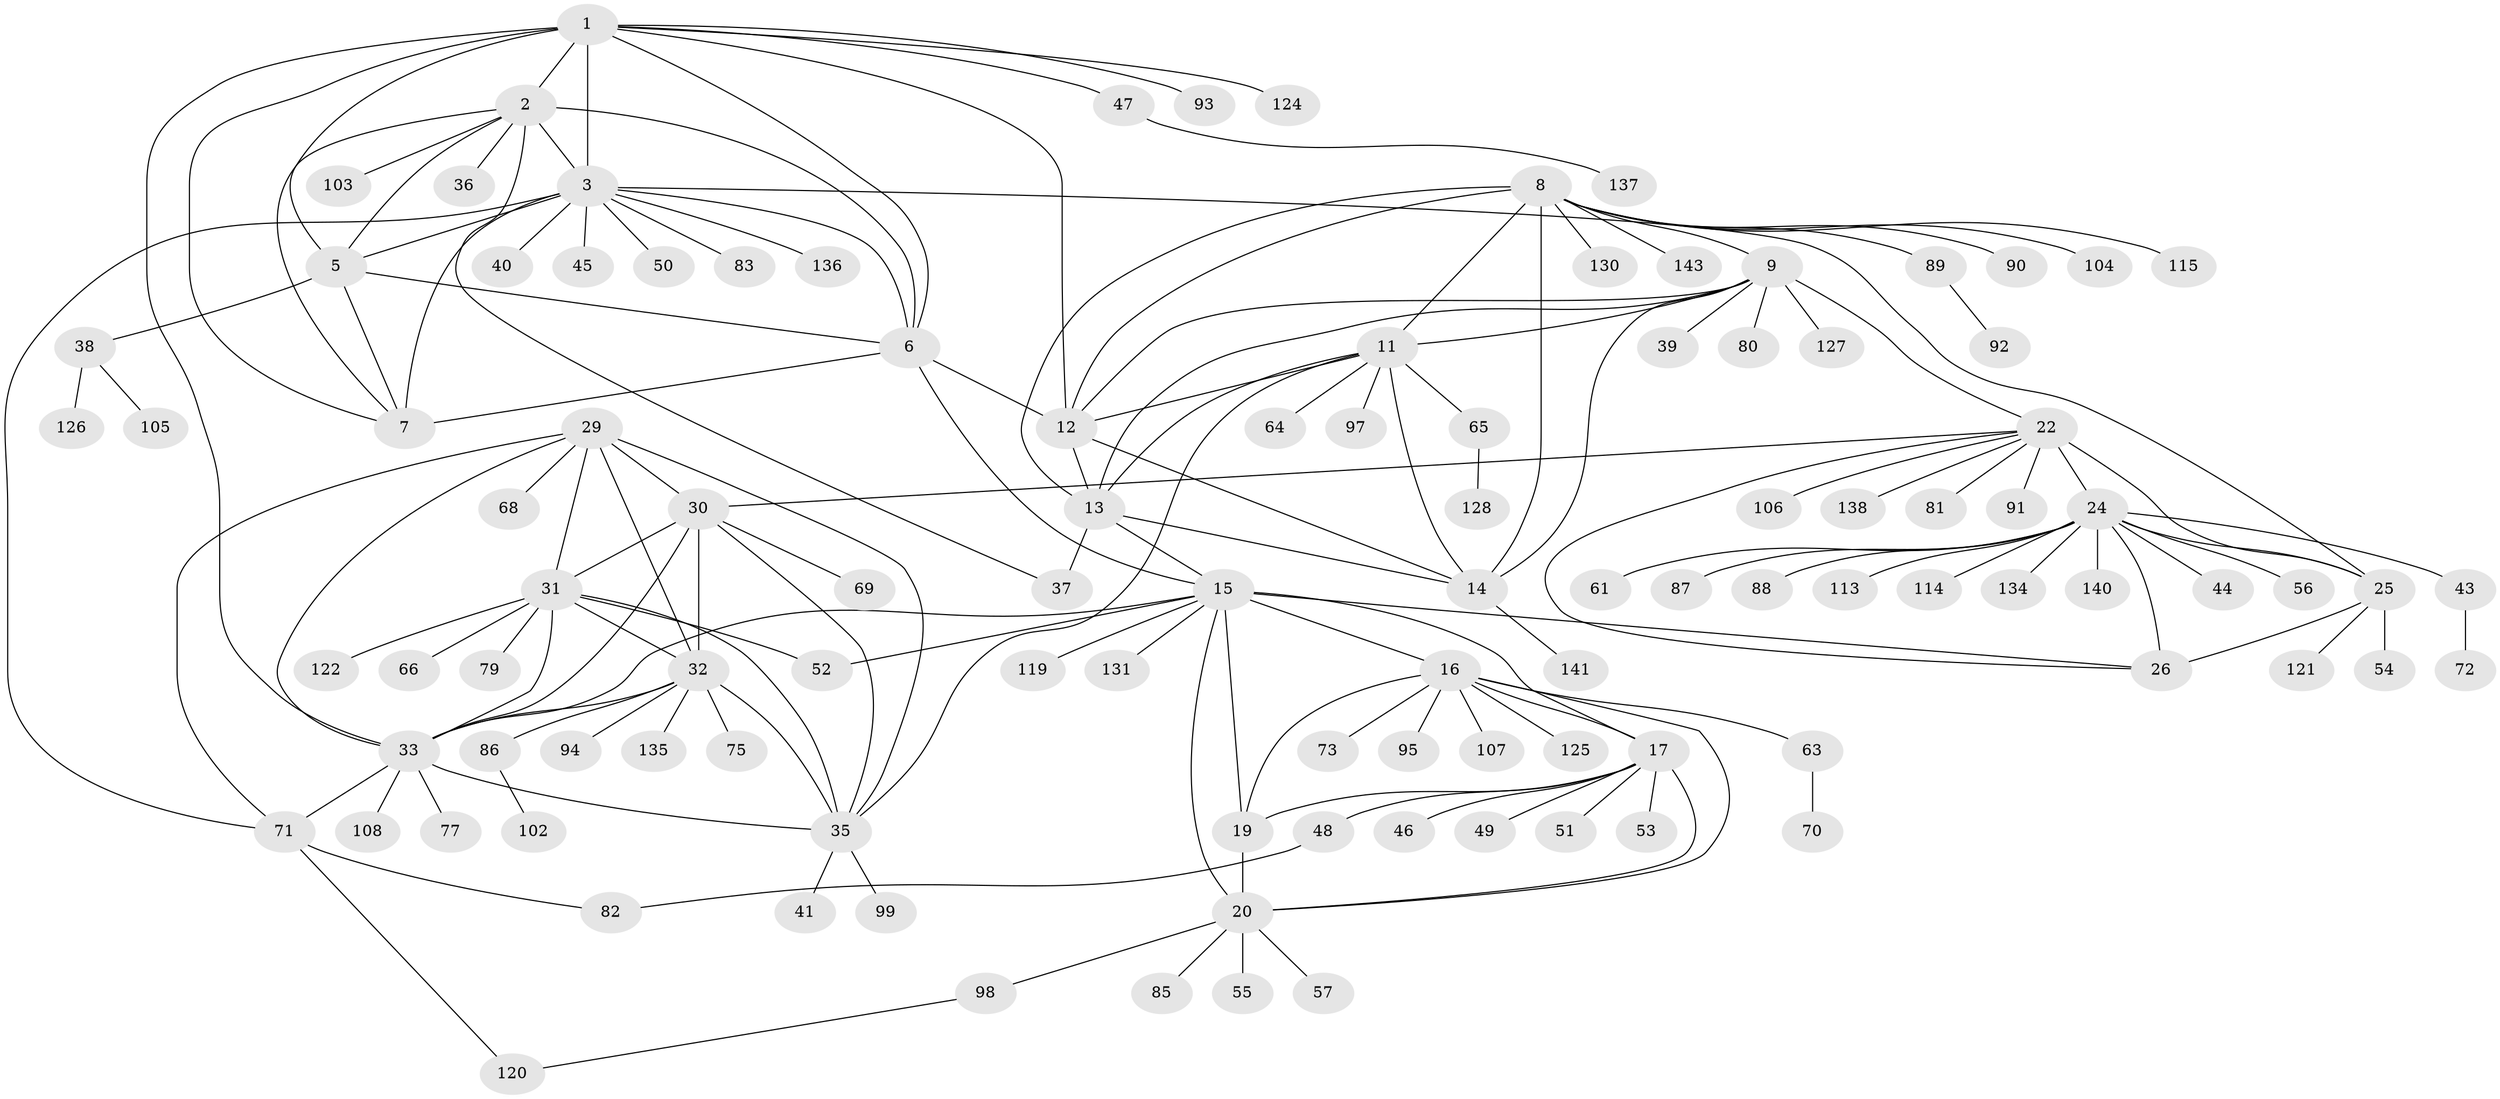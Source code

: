 // original degree distribution, {12: 0.02097902097902098, 10: 0.04895104895104895, 9: 0.04895104895104895, 8: 0.06293706293706294, 7: 0.013986013986013986, 11: 0.03496503496503497, 6: 0.013986013986013986, 2: 0.14685314685314685, 4: 0.006993006993006993, 1: 0.5874125874125874, 5: 0.006993006993006993, 3: 0.006993006993006993}
// Generated by graph-tools (version 1.1) at 2025/42/03/06/25 10:42:15]
// undirected, 109 vertices, 160 edges
graph export_dot {
graph [start="1"]
  node [color=gray90,style=filled];
  1 [super="+112"];
  2 [super="+58"];
  3 [super="+4"];
  5 [super="+96"];
  6 [super="+67"];
  7 [super="+109"];
  8 [super="+10"];
  9 [super="+62"];
  11 [super="+129"];
  12;
  13 [super="+60"];
  14 [super="+116"];
  15 [super="+18"];
  16;
  17 [super="+21"];
  19;
  20 [super="+101"];
  22 [super="+23"];
  24 [super="+28"];
  25 [super="+27"];
  26 [super="+74"];
  29 [super="+118"];
  30;
  31 [super="+78"];
  32 [super="+34"];
  33 [super="+42"];
  35 [super="+76"];
  36 [super="+133"];
  37;
  38 [super="+142"];
  39;
  40;
  41;
  43;
  44;
  45;
  46;
  47 [super="+59"];
  48;
  49;
  50;
  51;
  52;
  53;
  54 [super="+110"];
  55;
  56;
  57;
  61 [super="+123"];
  63;
  64;
  65;
  66;
  68;
  69;
  70;
  71 [super="+117"];
  72;
  73;
  75 [super="+84"];
  77;
  79;
  80;
  81;
  82;
  83;
  85;
  86 [super="+111"];
  87;
  88 [super="+139"];
  89;
  90;
  91;
  92;
  93;
  94;
  95;
  97 [super="+100"];
  98;
  99;
  102 [super="+132"];
  103;
  104;
  105;
  106;
  107;
  108;
  113;
  114;
  115;
  119;
  120;
  121;
  122;
  124;
  125;
  126;
  127;
  128;
  130;
  131;
  134;
  135;
  136;
  137;
  138;
  140;
  141;
  143;
  1 -- 2;
  1 -- 3 [weight=2];
  1 -- 5;
  1 -- 6;
  1 -- 7;
  1 -- 12;
  1 -- 33;
  1 -- 47;
  1 -- 93;
  1 -- 124;
  2 -- 3 [weight=2];
  2 -- 5;
  2 -- 6;
  2 -- 7;
  2 -- 36;
  2 -- 37;
  2 -- 103;
  3 -- 5 [weight=2];
  3 -- 6 [weight=2];
  3 -- 7 [weight=2];
  3 -- 40;
  3 -- 45;
  3 -- 71;
  3 -- 83;
  3 -- 136;
  3 -- 50;
  3 -- 25;
  5 -- 6;
  5 -- 7;
  5 -- 38;
  6 -- 7;
  6 -- 15;
  6 -- 12;
  8 -- 9 [weight=2];
  8 -- 11 [weight=2];
  8 -- 12 [weight=2];
  8 -- 13 [weight=2];
  8 -- 14 [weight=2];
  8 -- 89;
  8 -- 90;
  8 -- 115;
  8 -- 130;
  8 -- 104;
  8 -- 143;
  9 -- 11;
  9 -- 12;
  9 -- 13;
  9 -- 14;
  9 -- 39;
  9 -- 80;
  9 -- 127;
  9 -- 22;
  11 -- 12;
  11 -- 13;
  11 -- 14;
  11 -- 35;
  11 -- 64;
  11 -- 65;
  11 -- 97;
  12 -- 13;
  12 -- 14;
  13 -- 14;
  13 -- 15;
  13 -- 37;
  14 -- 141;
  15 -- 16 [weight=2];
  15 -- 17 [weight=4];
  15 -- 19 [weight=2];
  15 -- 20 [weight=2];
  15 -- 52;
  15 -- 119;
  15 -- 131;
  15 -- 33;
  15 -- 26;
  16 -- 17 [weight=2];
  16 -- 19;
  16 -- 20;
  16 -- 63;
  16 -- 73;
  16 -- 95;
  16 -- 107;
  16 -- 125;
  17 -- 19 [weight=2];
  17 -- 20 [weight=2];
  17 -- 46;
  17 -- 51;
  17 -- 48;
  17 -- 49;
  17 -- 53;
  19 -- 20;
  20 -- 55;
  20 -- 57;
  20 -- 85;
  20 -- 98;
  22 -- 24 [weight=4];
  22 -- 25 [weight=4];
  22 -- 26 [weight=2];
  22 -- 30;
  22 -- 81;
  22 -- 91;
  22 -- 138;
  22 -- 106;
  24 -- 25 [weight=4];
  24 -- 26 [weight=2];
  24 -- 43;
  24 -- 61;
  24 -- 87;
  24 -- 114;
  24 -- 56;
  24 -- 134;
  24 -- 88;
  24 -- 44;
  24 -- 140;
  24 -- 113;
  25 -- 26 [weight=2];
  25 -- 121;
  25 -- 54;
  29 -- 30;
  29 -- 31;
  29 -- 32 [weight=2];
  29 -- 33;
  29 -- 35;
  29 -- 68;
  29 -- 71;
  30 -- 31;
  30 -- 32 [weight=2];
  30 -- 33;
  30 -- 35;
  30 -- 69;
  31 -- 32 [weight=2];
  31 -- 33;
  31 -- 35;
  31 -- 52;
  31 -- 66;
  31 -- 79;
  31 -- 122;
  32 -- 33 [weight=2];
  32 -- 35 [weight=2];
  32 -- 135;
  32 -- 75;
  32 -- 86;
  32 -- 94;
  33 -- 35;
  33 -- 71;
  33 -- 77;
  33 -- 108;
  35 -- 41;
  35 -- 99;
  38 -- 105;
  38 -- 126;
  43 -- 72;
  47 -- 137;
  48 -- 82;
  63 -- 70;
  65 -- 128;
  71 -- 82;
  71 -- 120;
  86 -- 102;
  89 -- 92;
  98 -- 120;
}
